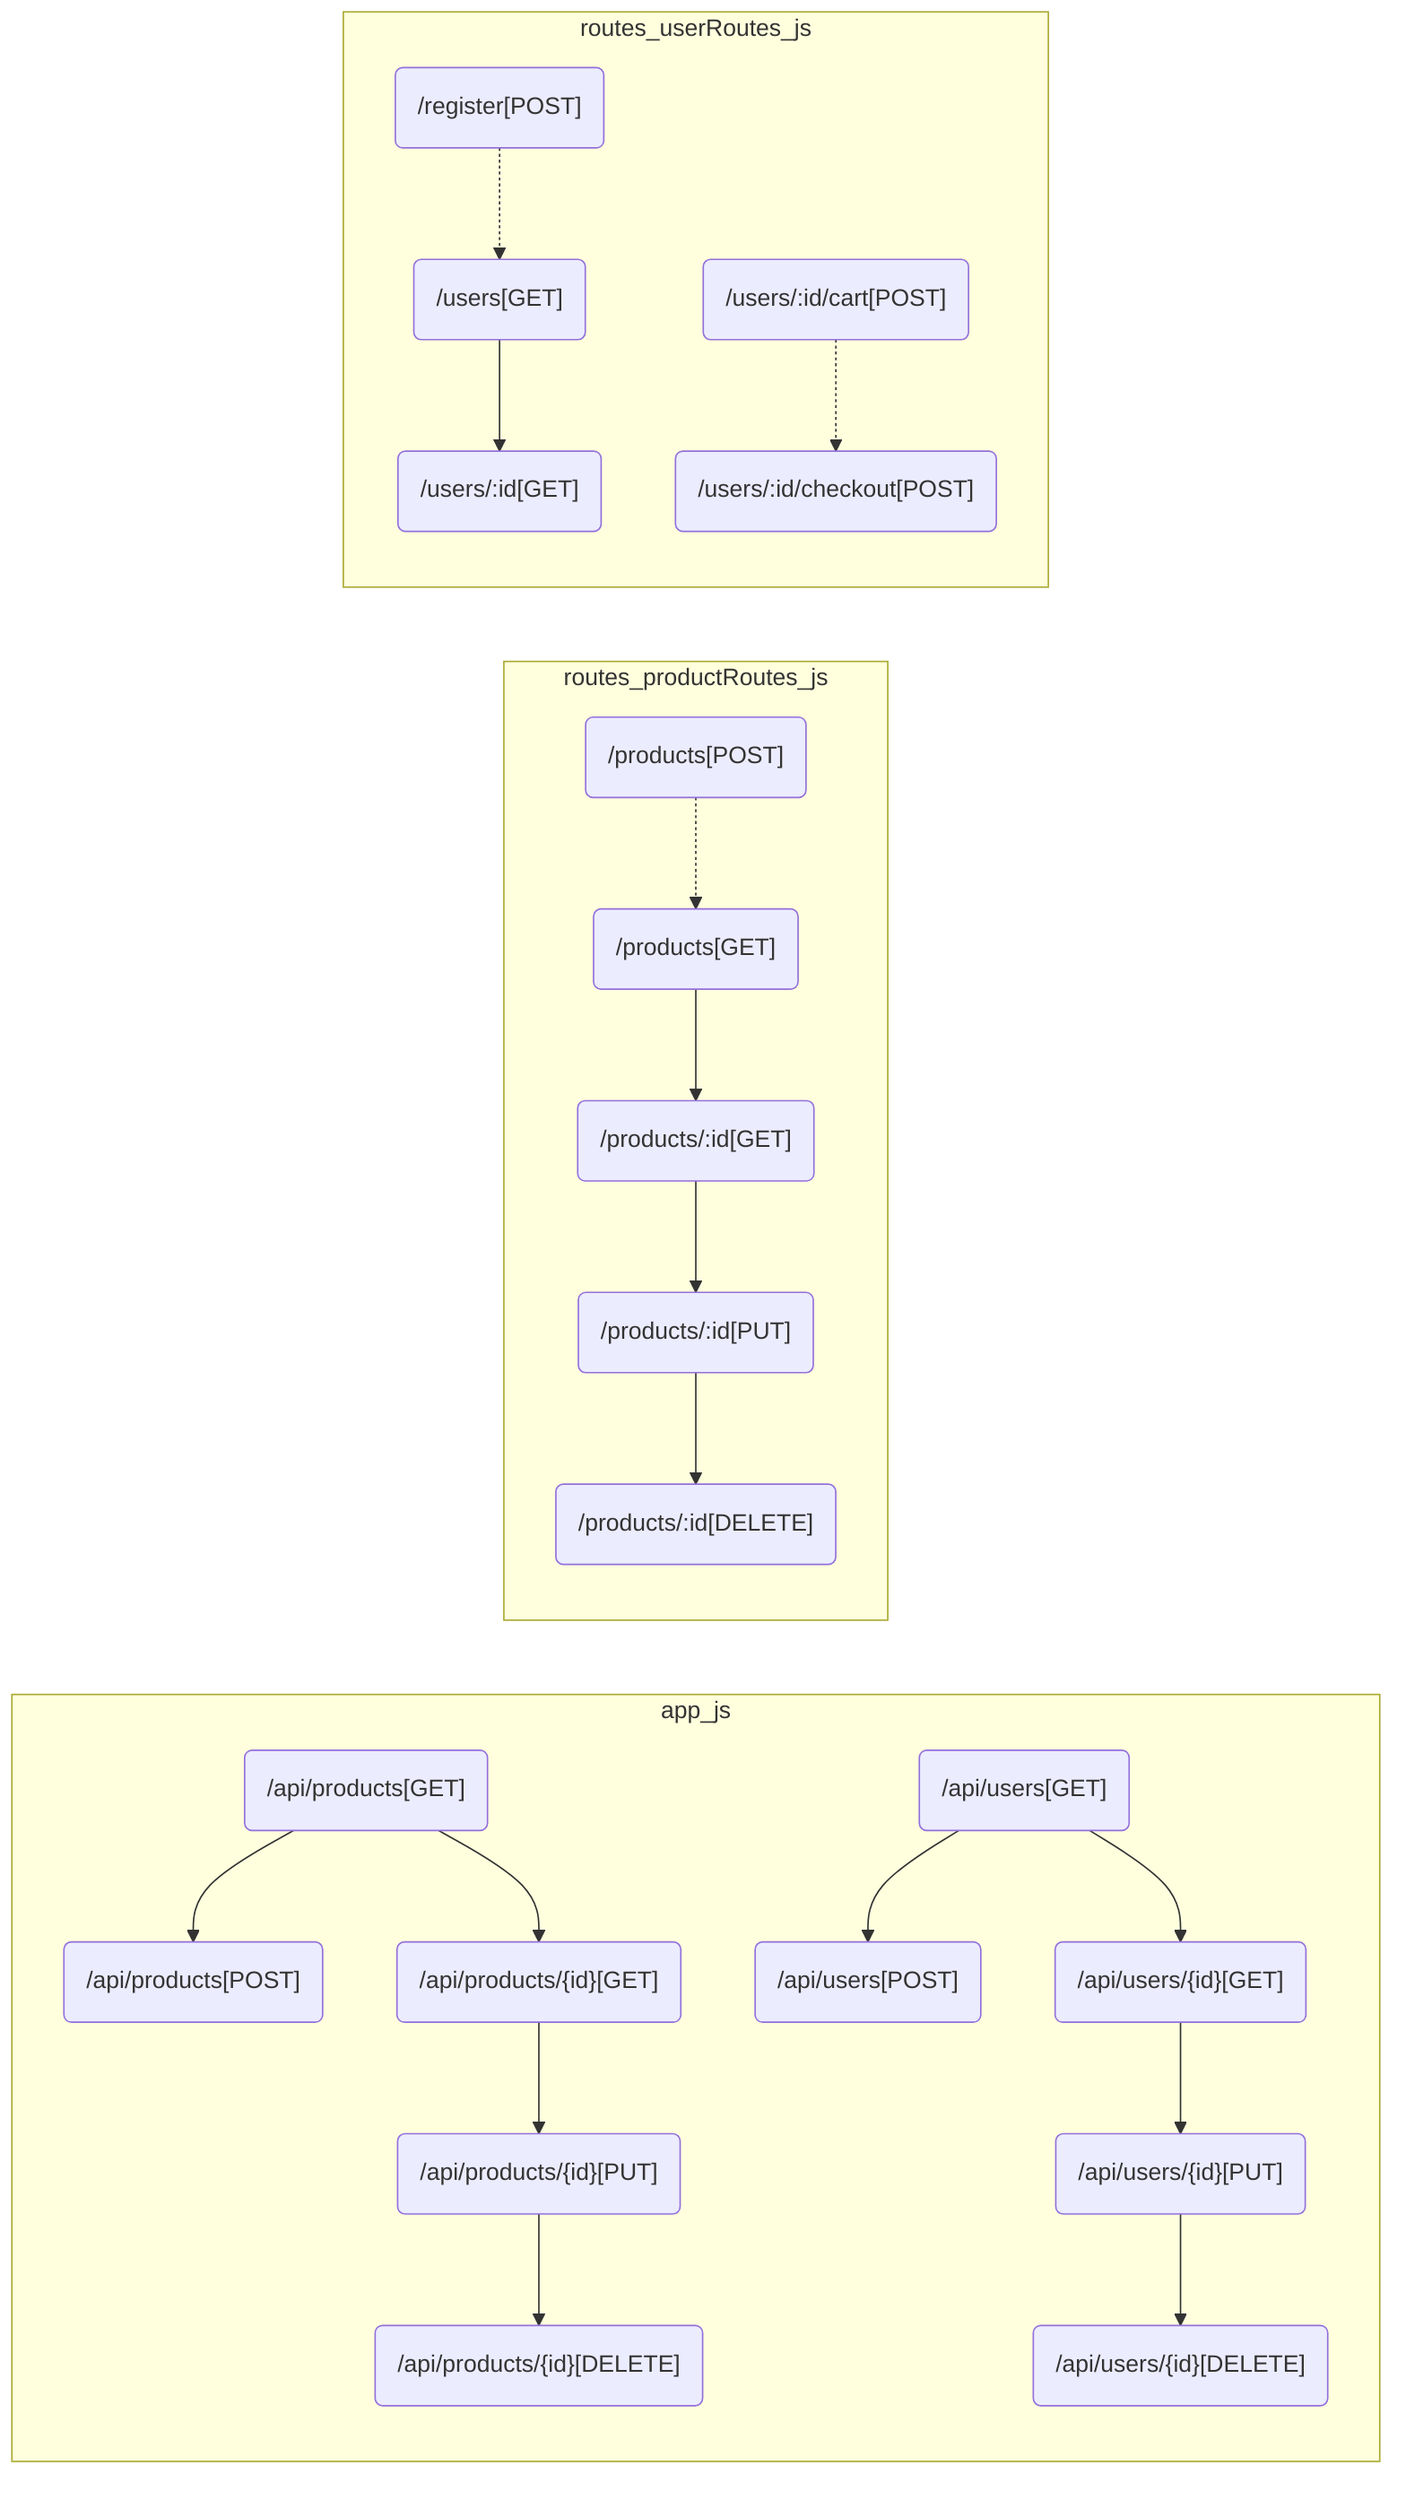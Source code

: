 graph LR
    subgraph app_js
        get_api_products("/api/products[GET]")
        get_api_users("/api/users[GET]")
        post_api_products("/api/products[POST]")
        post_api_users("/api/users[POST]")
        get_api_products_id("/api/products/{id}[GET]")
        get_api_users_id("/api/users/{id}[GET]")
        put_api_products_id("/api/products/{id}[PUT]")
        put_api_users_id("/api/users/{id}[PUT]")
        delete_api_products_id("/api/products/{id}[DELETE]")
        delete_api_users_id("/api/users/{id}[DELETE]")
    end
    subgraph routes_productRoutes_js
        get_products("/products[GET]")
        get_products_id("/products/:id[GET]")
        post_products("/products[POST]")
        put_products_id("/products/:id[PUT]")
        delete_products_id("/products/:id[DELETE]")
    end
    subgraph routes_userRoutes_js
        get_users("/users[GET]")
        get_users_id("/users/:id[GET]")
        post_register("/register[POST]")
        post_users_id_cart("/users/:id/cart[POST]")
        post_users_id_checkout("/users/:id/checkout[POST]")
    end

    get_api_products --> post_api_products
    get_api_products --> get_api_products_id
    get_api_products_id --> put_api_products_id
    put_api_products_id --> delete_api_products_id

    get_api_users --> post_api_users
    get_api_users --> get_api_users_id
    get_api_users_id --> put_api_users_id
    put_api_users_id --> delete_api_users_id

    get_products --> get_products_id
    get_products_id --> put_products_id
    put_products_id --> delete_products_id
    post_products -.-> get_products

    get_users --> get_users_id
    post_register -.-> get_users
    post_users_id_cart -.-> post_users_id_checkout